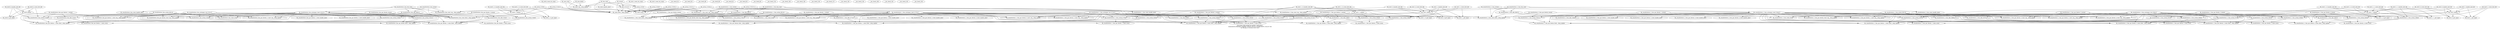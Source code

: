 strict digraph "execution order" {
RL_test0_count_do_count [shape=ellipse];
RL_test0_arbiter [shape=ellipse];
RL_test0_0_get_input [shape=ellipse];
RL_test0_0_route_first_flit [shape=ellipse];
RL_test0_0_handle_next_flit [shape=ellipse];
RL_test0_1_arbiter [shape=ellipse];
RL_test0_1_0_get_input [shape=ellipse];
RL_test0_1_0_route_first_flit [shape=ellipse];
RL_test0_1_0_handle_next_flit [shape=ellipse];
RL_test1_count_do_count [shape=ellipse];
RL_test1_arbiter [shape=ellipse];
RL_test1_0_get_input [shape=ellipse];
RL_test1_0_route_first_flit [shape=ellipse];
RL_test1_0_handle_next_flit [shape=ellipse];
RL_test1_1_get_input [shape=ellipse];
RL_test1_1_route_first_flit [shape=ellipse];
RL_test1_1_handle_next_flit [shape=ellipse];
RL_test1_1_arbiter [shape=ellipse];
RL_test1_1_0_get_input [shape=ellipse];
RL_test1_1_0_route_first_flit [shape=ellipse];
RL_test1_1_0_handle_next_flit [shape=ellipse];
RL_test2_count_do_count [shape=ellipse];
RL_test2_arbiter [shape=ellipse];
RL_test2_0_get_input [shape=ellipse];
RL_test2_0_route_first_flit [shape=ellipse];
RL_test2_0_handle_next_flit [shape=ellipse];
RL_test2_1_get_input [shape=ellipse];
RL_test2_1_route_first_flit [shape=ellipse];
RL_test2_1_handle_next_flit [shape=ellipse];
RL_test2_1_arbiter [shape=ellipse];
RL_test2_1_0_get_input [shape=ellipse];
RL_test2_1_0_route_first_flit [shape=ellipse];
RL_test2_1_0_handle_next_flit [shape=ellipse];
RL_test2_1_1_get_input [shape=ellipse];
RL_test2_1_1_route_first_flit [shape=ellipse];
RL_test2_1_1_handle_next_flit [shape=ellipse];
RL_resultGetters_fsm_start_reg__dreg_update [shape=ellipse];
RL_resultGetters_fsm_state_handle_abort [shape=ellipse];
RL_resultGetters_fsm_state_fired__dreg_update [shape=ellipse];
RL_resultGetters_fsm_state_every [shape=ellipse];
RL_resultGetters_fsm_par_blocks_start_reg__dreg_update [shape=ellipse];
RL_resultGetters_fsm_par_blocks_fired__dreg_update [shape=ellipse];
RL_resultGetters_fsm_par_blocks_restart [shape=ellipse];
RL_resultGetters_fsm_par_blocks_1_start_reg__dreg_update [shape=ellipse];
RL_resultGetters_fsm_par_blocks_1_state_handle_abort [shape=ellipse];
RL_resultGetters_fsm_par_blocks_1_state_fired__dreg_update [shape=ellipse];
RL_resultGetters_fsm_par_blocks_1_state_every [shape=ellipse];
RL_resultGetters_fsm_par_blocks_1_restart [shape=ellipse];
RL_resultGetters_fsm_par_blocks_2_start_reg__dreg_update [shape=ellipse];
RL_resultGetters_fsm_par_blocks_2_state_handle_abort [shape=ellipse];
RL_resultGetters_fsm_par_blocks_2_state_fired__dreg_update [shape=ellipse];
RL_resultGetters_fsm_par_blocks_2_state_every [shape=ellipse];
RL_resultGetters_fsm_par_blocks_2_restart [shape=ellipse];
RL_resultGetters_fsm_restart [shape=ellipse];
RL_resultGetters_fsm_action_l145c9 [shape=ellipse];
RL_resultGetters_fsm_action_l149c9 [shape=ellipse];
RL_resultGetters_fsm_action_l134c9 [shape=ellipse];
RL_resultGetters_fsm_action_l139c9 [shape=ellipse];
RL_resultGetters_fsm_actionpar_start_l131c27 [shape=ellipse];
RL_resultGetters_fsm_action_l92c16 [shape=ellipse];
RL_resultGetters_fsm_action_l132c11 [shape=ellipse];
RL_resultGetters_fsm_actionpar_run_l131c27 [shape=ellipse];
RL_resultGetters_fsm_idle_l90c22 [shape=ellipse];
RL_resultGetters_fsm_idle_l144c5 [shape=ellipse];
RL_resultGetters_fsm_idle_l133c5 [shape=ellipse];
RL_resultGetters_fsm_fsm_start [shape=ellipse];
RL_resultGetters_1_fsm_start_reg__dreg_update [shape=ellipse];
RL_resultGetters_1_fsm_state_handle_abort [shape=ellipse];
RL_resultGetters_1_fsm_state_fired__dreg_update [shape=ellipse];
RL_resultGetters_1_fsm_state_every [shape=ellipse];
RL_resultGetters_1_fsm_par_blocks_start_reg__dreg_update [shape=ellipse];
RL_resultGetters_1_fsm_par_blocks_fired__dreg_update [shape=ellipse];
RL_resultGetters_1_fsm_par_blocks_restart [shape=ellipse];
RL_resultGetters_1_fsm_par_blocks_1_start_reg__dreg_update [shape=ellipse];
RL_resultGetters_1_fsm_par_blocks_1_state_handle_abort [shape=ellipse];
RL_resultGetters_1_fsm_par_blocks_1_state_fired__dreg_update [shape=ellipse];
RL_resultGetters_1_fsm_par_blocks_1_state_every [shape=ellipse];
RL_resultGetters_1_fsm_par_blocks_1_restart [shape=ellipse];
RL_resultGetters_1_fsm_par_blocks_2_start_reg__dreg_update [shape=ellipse];
RL_resultGetters_1_fsm_par_blocks_2_state_handle_abort [shape=ellipse];
RL_resultGetters_1_fsm_par_blocks_2_state_fired__dreg_update [shape=ellipse];
RL_resultGetters_1_fsm_par_blocks_2_state_every [shape=ellipse];
RL_resultGetters_1_fsm_par_blocks_2_restart [shape=ellipse];
RL_resultGetters_1_fsm_par_blocks_3_start_reg__dreg_update [shape=ellipse];
RL_resultGetters_1_fsm_par_blocks_3_state_handle_abort [shape=ellipse];
RL_resultGetters_1_fsm_par_blocks_3_state_fired__dreg_update [shape=ellipse];
RL_resultGetters_1_fsm_par_blocks_3_state_every [shape=ellipse];
RL_resultGetters_1_fsm_par_blocks_3_restart [shape=ellipse];
RL_resultGetters_1_fsm_restart [shape=ellipse];
RL_resultGetters_1_fsm_action_l200c9 [shape=ellipse];
RL_resultGetters_1_fsm_action_l205c9 [shape=ellipse];
RL_resultGetters_1_fsm_action_l211c9 [shape=ellipse];
RL_resultGetters_1_fsm_action_l216c9 [shape=ellipse];
RL_resultGetters_1_fsm_action_l189c9 [shape=ellipse];
RL_resultGetters_1_fsm_action_l194c9 [shape=ellipse];
RL_resultGetters_1_fsm_action_l178c9 [shape=ellipse];
RL_resultGetters_1_fsm_action_l183c9 [shape=ellipse];
RL_resultGetters_1_fsm_actionpar_start_l175c27 [shape=ellipse];
RL_resultGetters_1_fsm_action_l92c16 [shape=ellipse];
RL_resultGetters_1_fsm_action_l176c11 [shape=ellipse];
RL_resultGetters_1_fsm_actionpar_run_l175c27 [shape=ellipse];
RL_resultGetters_1_fsm_idle_l90c22 [shape=ellipse];
RL_resultGetters_1_fsm_idle_l199c5 [shape=ellipse];
RL_resultGetters_1_fsm_idle_l188c5 [shape=ellipse];
RL_resultGetters_1_fsm_idle_l177c5 [shape=ellipse];
RL_resultGetters_1_fsm_fsm_start [shape=ellipse];
RL_resultGetters_2_fsm_start_reg__dreg_update [shape=ellipse];
RL_resultGetters_2_fsm_state_handle_abort [shape=ellipse];
RL_resultGetters_2_fsm_state_fired__dreg_update [shape=ellipse];
RL_resultGetters_2_fsm_state_every [shape=ellipse];
RL_resultGetters_2_fsm_par_blocks_start_reg__dreg_update [shape=ellipse];
RL_resultGetters_2_fsm_par_blocks_fired__dreg_update [shape=ellipse];
RL_resultGetters_2_fsm_par_blocks_restart [shape=ellipse];
RL_resultGetters_2_fsm_par_blocks_1_start_reg__dreg_update [shape=ellipse];
RL_resultGetters_2_fsm_par_blocks_1_state_handle_abort [shape=ellipse];
RL_resultGetters_2_fsm_par_blocks_1_state_fired__dreg_update [shape=ellipse];
RL_resultGetters_2_fsm_par_blocks_1_state_every [shape=ellipse];
RL_resultGetters_2_fsm_par_blocks_1_restart [shape=ellipse];
RL_resultGetters_2_fsm_par_blocks_2_start_reg__dreg_update [shape=ellipse];
RL_resultGetters_2_fsm_par_blocks_2_state_handle_abort [shape=ellipse];
RL_resultGetters_2_fsm_par_blocks_2_state_fired__dreg_update [shape=ellipse];
RL_resultGetters_2_fsm_par_blocks_2_state_every [shape=ellipse];
RL_resultGetters_2_fsm_par_blocks_2_restart [shape=ellipse];
RL_resultGetters_2_fsm_par_blocks_3_start_reg__dreg_update [shape=ellipse];
RL_resultGetters_2_fsm_par_blocks_3_state_handle_abort [shape=ellipse];
RL_resultGetters_2_fsm_par_blocks_3_state_fired__dreg_update [shape=ellipse];
RL_resultGetters_2_fsm_par_blocks_3_state_every [shape=ellipse];
RL_resultGetters_2_fsm_par_blocks_3_restart [shape=ellipse];
RL_resultGetters_2_fsm_par_blocks_4_start_reg__dreg_update [shape=ellipse];
RL_resultGetters_2_fsm_par_blocks_4_state_handle_abort [shape=ellipse];
RL_resultGetters_2_fsm_par_blocks_4_state_fired__dreg_update [shape=ellipse];
RL_resultGetters_2_fsm_par_blocks_4_state_every [shape=ellipse];
RL_resultGetters_2_fsm_par_blocks_4_restart [shape=ellipse];
RL_resultGetters_2_fsm_restart [shape=ellipse];
RL_resultGetters_2_fsm_action_l293c9 [shape=ellipse];
RL_resultGetters_2_fsm_action_l298c9 [shape=ellipse];
RL_resultGetters_2_fsm_action_l269c9 [shape=ellipse];
RL_resultGetters_2_fsm_action_l274c9 [shape=ellipse];
RL_resultGetters_2_fsm_action_l258c9 [shape=ellipse];
RL_resultGetters_2_fsm_action_l263c9 [shape=ellipse];
RL_resultGetters_2_fsm_action_l247c9 [shape=ellipse];
RL_resultGetters_2_fsm_action_l252c9 [shape=ellipse];
RL_resultGetters_2_fsm_actionpar_start_l244c27 [shape=ellipse];
RL_resultGetters_2_fsm_action_l92c16 [shape=ellipse];
RL_resultGetters_2_fsm_action_l245c11 [shape=ellipse];
RL_resultGetters_2_fsm_actionpar_run_l244c27 [shape=ellipse];
RL_resultGetters_2_fsm_idle_l90c22 [shape=ellipse];
RL_resultGetters_2_fsm_idle_l292c5 [shape=ellipse];
RL_resultGetters_2_fsm_idle_l268c5 [shape=ellipse];
RL_resultGetters_2_fsm_idle_l257c5 [shape=ellipse];
RL_resultGetters_2_fsm_idle_l246c5 [shape=ellipse];
RL_resultGetters_2_fsm_fsm_start [shape=ellipse];
RL_start_reg__dreg_update [shape=ellipse];
RL_state_handle_abort [shape=ellipse];
RL_state_fired__dreg_update [shape=ellipse];
RL_state_every [shape=ellipse];
RL_restart [shape=ellipse];
RL_action_l132c9 [shape=ellipse];
RL_action_l119c13 [shape=ellipse];
RL_action_l120c9 [shape=ellipse];
RL_action_l119c13_1 [shape=ellipse];
RL_action_l120c9_1 [shape=ellipse];
RL_action_l119c13_2 [shape=ellipse];
RL_action_l120c9_2 [shape=ellipse];
RL_action_l134c9 [shape=ellipse];
RL_idle_l131c15 [shape=ellipse];
RL_fsm_start [shape=ellipse];
RL_auto_start [shape=ellipse];
RL_auto_finish [shape=ellipse];
__me_check_54 [shape=ellipse];
__me_check_56 [shape=ellipse];
__me_check_89 [shape=ellipse];
__me_check_90 [shape=ellipse];
__me_check_91 [shape=ellipse];
__me_check_93 [shape=ellipse];
__me_check_95 [shape=ellipse];
__me_check_134 [shape=ellipse];
__me_check_136 [shape=ellipse];
__me_check_138 [shape=ellipse];
__me_check_140 [shape=ellipse];
__me_check_157 [shape=ellipse];
__me_check_158 [shape=ellipse];
__me_check_159 [shape=ellipse];
__me_check_160 [shape=ellipse];
__me_check_161 [shape=ellipse];
__me_check_162 [shape=ellipse];
__me_check_163 [shape=ellipse];
RL_resultGetters_fsm_actionpar_start_l131c27->RL_resultGetters_fsm_action_l145c9;
RL_test0_arbiter->RL_resultGetters_fsm_action_l145c9;
RL_resultGetters_fsm_par_blocks_2_restart->RL_resultGetters_fsm_action_l145c9;
RL_resultGetters_fsm_actionpar_run_l131c27->RL_resultGetters_fsm_action_l145c9;
RL_test0_1_0_route_first_flit->RL_resultGetters_fsm_action_l149c9;
RL_test0_1_0_handle_next_flit->RL_resultGetters_fsm_action_l149c9;
RL_resultGetters_fsm_actionpar_run_l131c27->RL_resultGetters_fsm_action_l149c9;
RL_resultGetters_fsm_actionpar_start_l131c27->RL_resultGetters_fsm_action_l134c9;
RL_test0_0_route_first_flit->RL_resultGetters_fsm_action_l134c9;
RL_test0_0_handle_next_flit->RL_resultGetters_fsm_action_l134c9;
RL_resultGetters_fsm_par_blocks_1_restart->RL_resultGetters_fsm_action_l134c9;
RL_resultGetters_fsm_actionpar_run_l131c27->RL_resultGetters_fsm_action_l134c9;
RL_test0_1_arbiter->RL_resultGetters_fsm_action_l139c9;
RL_resultGetters_fsm_actionpar_run_l131c27->RL_resultGetters_fsm_action_l139c9;
RL_resultGetters_fsm_restart->RL_resultGetters_fsm_actionpar_start_l131c27;
RL_resultGetters_fsm_fsm_start->RL_resultGetters_fsm_actionpar_start_l131c27;
RL_resultGetters_1_fsm_actionpar_start_l175c27->RL_resultGetters_1_fsm_action_l200c9;
RL_test1_arbiter->RL_resultGetters_1_fsm_action_l200c9;
RL_resultGetters_1_fsm_par_blocks_3_restart->RL_resultGetters_1_fsm_action_l200c9;
RL_resultGetters_1_fsm_actionpar_run_l175c27->RL_resultGetters_1_fsm_action_l200c9;
RL_test1_1_0_route_first_flit->RL_resultGetters_1_fsm_action_l205c9;
RL_test1_1_0_handle_next_flit->RL_resultGetters_1_fsm_action_l205c9;
RL_resultGetters_1_fsm_actionpar_run_l175c27->RL_resultGetters_1_fsm_action_l205c9;
RL_test1_arbiter->RL_resultGetters_1_fsm_action_l211c9;
RL_resultGetters_1_fsm_actionpar_run_l175c27->RL_resultGetters_1_fsm_action_l211c9;
RL_test1_1_0_route_first_flit->RL_resultGetters_1_fsm_action_l216c9;
RL_test1_1_0_handle_next_flit->RL_resultGetters_1_fsm_action_l216c9;
RL_resultGetters_1_fsm_actionpar_run_l175c27->RL_resultGetters_1_fsm_action_l216c9;
RL_resultGetters_1_fsm_actionpar_start_l175c27->RL_resultGetters_1_fsm_action_l189c9;
RL_test1_1_route_first_flit->RL_resultGetters_1_fsm_action_l189c9;
RL_test1_1_handle_next_flit->RL_resultGetters_1_fsm_action_l189c9;
RL_resultGetters_1_fsm_par_blocks_2_restart->RL_resultGetters_1_fsm_action_l189c9;
RL_resultGetters_1_fsm_actionpar_run_l175c27->RL_resultGetters_1_fsm_action_l189c9;
RL_test1_1_arbiter->RL_resultGetters_1_fsm_action_l194c9;
RL_resultGetters_1_fsm_actionpar_run_l175c27->RL_resultGetters_1_fsm_action_l194c9;
RL_resultGetters_1_fsm_actionpar_start_l175c27->RL_resultGetters_1_fsm_action_l178c9;
RL_test1_0_route_first_flit->RL_resultGetters_1_fsm_action_l178c9;
RL_test1_0_handle_next_flit->RL_resultGetters_1_fsm_action_l178c9;
RL_resultGetters_1_fsm_par_blocks_1_restart->RL_resultGetters_1_fsm_action_l178c9;
RL_resultGetters_1_fsm_actionpar_run_l175c27->RL_resultGetters_1_fsm_action_l178c9;
RL_test1_1_arbiter->RL_resultGetters_1_fsm_action_l183c9;
RL_resultGetters_1_fsm_actionpar_run_l175c27->RL_resultGetters_1_fsm_action_l183c9;
RL_resultGetters_1_fsm_restart->RL_resultGetters_1_fsm_actionpar_start_l175c27;
RL_resultGetters_1_fsm_fsm_start->RL_resultGetters_1_fsm_actionpar_start_l175c27;
RL_resultGetters_2_fsm_actionpar_start_l244c27->RL_resultGetters_2_fsm_action_l293c9;
RL_test2_arbiter->RL_resultGetters_2_fsm_action_l293c9;
RL_resultGetters_2_fsm_par_blocks_4_restart->RL_resultGetters_2_fsm_action_l293c9;
RL_resultGetters_2_fsm_actionpar_run_l244c27->RL_resultGetters_2_fsm_action_l293c9;
RL_test2_1_1_route_first_flit->RL_resultGetters_2_fsm_action_l298c9;
RL_test2_1_1_handle_next_flit->RL_resultGetters_2_fsm_action_l298c9;
RL_resultGetters_2_fsm_actionpar_run_l244c27->RL_resultGetters_2_fsm_action_l298c9;
RL_resultGetters_2_fsm_actionpar_start_l244c27->RL_resultGetters_2_fsm_action_l269c9;
RL_test2_arbiter->RL_resultGetters_2_fsm_action_l269c9;
RL_resultGetters_2_fsm_par_blocks_3_restart->RL_resultGetters_2_fsm_action_l269c9;
RL_resultGetters_2_fsm_actionpar_run_l244c27->RL_resultGetters_2_fsm_action_l269c9;
RL_test2_1_0_route_first_flit->RL_resultGetters_2_fsm_action_l274c9;
RL_test2_1_0_handle_next_flit->RL_resultGetters_2_fsm_action_l274c9;
RL_resultGetters_2_fsm_actionpar_run_l244c27->RL_resultGetters_2_fsm_action_l274c9;
RL_resultGetters_2_fsm_actionpar_start_l244c27->RL_resultGetters_2_fsm_action_l258c9;
RL_test2_1_route_first_flit->RL_resultGetters_2_fsm_action_l258c9;
RL_test2_1_handle_next_flit->RL_resultGetters_2_fsm_action_l258c9;
RL_resultGetters_2_fsm_par_blocks_2_restart->RL_resultGetters_2_fsm_action_l258c9;
RL_resultGetters_2_fsm_actionpar_run_l244c27->RL_resultGetters_2_fsm_action_l258c9;
RL_test2_1_arbiter->RL_resultGetters_2_fsm_action_l263c9;
RL_resultGetters_2_fsm_actionpar_run_l244c27->RL_resultGetters_2_fsm_action_l263c9;
RL_resultGetters_2_fsm_actionpar_start_l244c27->RL_resultGetters_2_fsm_action_l247c9;
RL_test2_0_route_first_flit->RL_resultGetters_2_fsm_action_l247c9;
RL_test2_0_handle_next_flit->RL_resultGetters_2_fsm_action_l247c9;
RL_resultGetters_2_fsm_par_blocks_1_restart->RL_resultGetters_2_fsm_action_l247c9;
RL_resultGetters_2_fsm_actionpar_run_l244c27->RL_resultGetters_2_fsm_action_l247c9;
RL_test2_1_arbiter->RL_resultGetters_2_fsm_action_l252c9;
RL_resultGetters_2_fsm_actionpar_run_l244c27->RL_resultGetters_2_fsm_action_l252c9;
RL_resultGetters_2_fsm_restart->RL_resultGetters_2_fsm_actionpar_start_l244c27;
RL_resultGetters_2_fsm_fsm_start->RL_resultGetters_2_fsm_actionpar_start_l244c27;
RL_restart->RL_action_l132c9;
RL_fsm_start->RL_action_l132c9;
RL_test0_0_route_first_flit->RL_test0_arbiter;
RL_test0_0_handle_next_flit->RL_test0_arbiter;
RL_test0_arbiter->RL_test0_0_get_input;
RL_test0_0_route_first_flit->RL_test0_0_get_input;
RL_test0_0_handle_next_flit->RL_test0_0_get_input;
RL_test0_1_0_route_first_flit->RL_test0_1_arbiter;
RL_test0_1_0_handle_next_flit->RL_test0_1_arbiter;
RL_test0_1_arbiter->RL_test0_1_0_get_input;
RL_test0_1_0_route_first_flit->RL_test0_1_0_get_input;
RL_test0_1_0_handle_next_flit->RL_test0_1_0_get_input;
RL_test1_0_route_first_flit->RL_test1_arbiter;
RL_test1_0_handle_next_flit->RL_test1_arbiter;
RL_test1_1_route_first_flit->RL_test1_arbiter;
RL_test1_1_handle_next_flit->RL_test1_arbiter;
RL_test1_arbiter->RL_test1_0_get_input;
RL_test1_0_route_first_flit->RL_test1_0_get_input;
RL_test1_0_handle_next_flit->RL_test1_0_get_input;
RL_test1_arbiter->RL_test1_1_get_input;
RL_test1_1_route_first_flit->RL_test1_1_get_input;
RL_test1_1_handle_next_flit->RL_test1_1_get_input;
RL_test1_1_0_route_first_flit->RL_test1_1_arbiter;
RL_test1_1_0_handle_next_flit->RL_test1_1_arbiter;
RL_test1_1_arbiter->RL_test1_1_0_get_input;
RL_test1_1_0_route_first_flit->RL_test1_1_0_get_input;
RL_test1_1_0_handle_next_flit->RL_test1_1_0_get_input;
RL_test2_0_route_first_flit->RL_test2_arbiter;
RL_test2_0_handle_next_flit->RL_test2_arbiter;
RL_test2_1_route_first_flit->RL_test2_arbiter;
RL_test2_1_handle_next_flit->RL_test2_arbiter;
RL_test2_arbiter->RL_test2_0_get_input;
RL_test2_0_route_first_flit->RL_test2_0_get_input;
RL_test2_0_handle_next_flit->RL_test2_0_get_input;
RL_test2_arbiter->RL_test2_1_get_input;
RL_test2_1_route_first_flit->RL_test2_1_get_input;
RL_test2_1_handle_next_flit->RL_test2_1_get_input;
RL_test2_1_0_route_first_flit->RL_test2_1_arbiter;
RL_test2_1_0_handle_next_flit->RL_test2_1_arbiter;
RL_test2_1_1_route_first_flit->RL_test2_1_arbiter;
RL_test2_1_1_handle_next_flit->RL_test2_1_arbiter;
RL_test2_1_arbiter->RL_test2_1_0_get_input;
RL_test2_1_0_route_first_flit->RL_test2_1_0_get_input;
RL_test2_1_0_handle_next_flit->RL_test2_1_0_get_input;
RL_test2_1_arbiter->RL_test2_1_1_get_input;
RL_test2_1_1_route_first_flit->RL_test2_1_1_get_input;
RL_test2_1_1_handle_next_flit->RL_test2_1_1_get_input;
RL_action_l119c13->RL_resultGetters_fsm_start_reg__dreg_update;
RL_action_l120c9->RL_resultGetters_fsm_start_reg__dreg_update;
RL_resultGetters_fsm_restart->RL_resultGetters_fsm_start_reg__dreg_update;
RL_resultGetters_fsm_fsm_start->RL_resultGetters_fsm_start_reg__dreg_update;
RL_resultGetters_fsm_fsm_start->RL_resultGetters_fsm_state_handle_abort;
RL_resultGetters_fsm_actionpar_start_l131c27->RL_resultGetters_fsm_state_fired__dreg_update;
RL_resultGetters_fsm_action_l92c16->RL_resultGetters_fsm_state_fired__dreg_update;
RL_action_l119c13->RL_resultGetters_fsm_state_fired__dreg_update;
RL_action_l120c9->RL_resultGetters_fsm_state_fired__dreg_update;
RL_resultGetters_fsm_restart->RL_resultGetters_fsm_state_fired__dreg_update;
RL_resultGetters_fsm_actionpar_run_l131c27->RL_resultGetters_fsm_state_fired__dreg_update;
RL_resultGetters_fsm_idle_l90c22->RL_resultGetters_fsm_state_fired__dreg_update;
RL_resultGetters_fsm_fsm_start->RL_resultGetters_fsm_state_fired__dreg_update;
RL_resultGetters_fsm_actionpar_start_l131c27->RL_resultGetters_fsm_state_every;
RL_resultGetters_fsm_action_l92c16->RL_resultGetters_fsm_state_every;
RL_resultGetters_fsm_actionpar_run_l131c27->RL_resultGetters_fsm_state_every;
RL_resultGetters_fsm_idle_l90c22->RL_resultGetters_fsm_state_every;
RL_resultGetters_fsm_actionpar_start_l131c27->RL_resultGetters_fsm_par_blocks_start_reg__dreg_update;
RL_resultGetters_fsm_action_l92c16->RL_resultGetters_fsm_par_blocks_start_reg__dreg_update;
RL_resultGetters_fsm_par_blocks_restart->RL_resultGetters_fsm_par_blocks_start_reg__dreg_update;
RL_resultGetters_fsm_actionpar_run_l131c27->RL_resultGetters_fsm_par_blocks_start_reg__dreg_update;
RL_resultGetters_fsm_actionpar_start_l131c27->RL_resultGetters_fsm_par_blocks_fired__dreg_update;
RL_resultGetters_fsm_action_l92c16->RL_resultGetters_fsm_par_blocks_fired__dreg_update;
RL_resultGetters_fsm_par_blocks_restart->RL_resultGetters_fsm_par_blocks_fired__dreg_update;
RL_resultGetters_fsm_action_l132c11->RL_resultGetters_fsm_par_blocks_fired__dreg_update;
RL_resultGetters_fsm_actionpar_run_l131c27->RL_resultGetters_fsm_par_blocks_fired__dreg_update;
RL_resultGetters_fsm_actionpar_start_l131c27->RL_resultGetters_fsm_par_blocks_1_start_reg__dreg_update;
RL_resultGetters_fsm_action_l92c16->RL_resultGetters_fsm_par_blocks_1_start_reg__dreg_update;
RL_resultGetters_fsm_par_blocks_1_restart->RL_resultGetters_fsm_par_blocks_1_start_reg__dreg_update;
RL_resultGetters_fsm_actionpar_run_l131c27->RL_resultGetters_fsm_par_blocks_1_start_reg__dreg_update;
RL_resultGetters_fsm_actionpar_start_l131c27->RL_resultGetters_fsm_par_blocks_1_state_handle_abort;
RL_resultGetters_fsm_action_l134c9->RL_resultGetters_fsm_par_blocks_1_state_fired__dreg_update;
RL_resultGetters_fsm_action_l139c9->RL_resultGetters_fsm_par_blocks_1_state_fired__dreg_update;
RL_resultGetters_fsm_actionpar_start_l131c27->RL_resultGetters_fsm_par_blocks_1_state_fired__dreg_update;
RL_resultGetters_fsm_action_l92c16->RL_resultGetters_fsm_par_blocks_1_state_fired__dreg_update;
RL_resultGetters_fsm_par_blocks_1_restart->RL_resultGetters_fsm_par_blocks_1_state_fired__dreg_update;
RL_resultGetters_fsm_actionpar_run_l131c27->RL_resultGetters_fsm_par_blocks_1_state_fired__dreg_update;
RL_resultGetters_fsm_idle_l133c5->RL_resultGetters_fsm_par_blocks_1_state_fired__dreg_update;
RL_resultGetters_fsm_action_l134c9->RL_resultGetters_fsm_par_blocks_1_state_every;
RL_resultGetters_fsm_action_l139c9->RL_resultGetters_fsm_par_blocks_1_state_every;
RL_resultGetters_fsm_idle_l133c5->RL_resultGetters_fsm_par_blocks_1_state_every;
RL_resultGetters_fsm_actionpar_start_l131c27->RL_resultGetters_fsm_par_blocks_2_start_reg__dreg_update;
RL_resultGetters_fsm_action_l92c16->RL_resultGetters_fsm_par_blocks_2_start_reg__dreg_update;
RL_resultGetters_fsm_par_blocks_2_restart->RL_resultGetters_fsm_par_blocks_2_start_reg__dreg_update;
RL_resultGetters_fsm_actionpar_run_l131c27->RL_resultGetters_fsm_par_blocks_2_start_reg__dreg_update;
RL_resultGetters_fsm_actionpar_start_l131c27->RL_resultGetters_fsm_par_blocks_2_state_handle_abort;
RL_resultGetters_fsm_action_l145c9->RL_resultGetters_fsm_par_blocks_2_state_fired__dreg_update;
RL_resultGetters_fsm_action_l149c9->RL_resultGetters_fsm_par_blocks_2_state_fired__dreg_update;
RL_resultGetters_fsm_actionpar_start_l131c27->RL_resultGetters_fsm_par_blocks_2_state_fired__dreg_update;
RL_resultGetters_fsm_action_l92c16->RL_resultGetters_fsm_par_blocks_2_state_fired__dreg_update;
RL_resultGetters_fsm_par_blocks_2_restart->RL_resultGetters_fsm_par_blocks_2_state_fired__dreg_update;
RL_resultGetters_fsm_actionpar_run_l131c27->RL_resultGetters_fsm_par_blocks_2_state_fired__dreg_update;
RL_resultGetters_fsm_idle_l144c5->RL_resultGetters_fsm_par_blocks_2_state_fired__dreg_update;
RL_resultGetters_fsm_action_l145c9->RL_resultGetters_fsm_par_blocks_2_state_every;
RL_resultGetters_fsm_action_l149c9->RL_resultGetters_fsm_par_blocks_2_state_every;
RL_resultGetters_fsm_idle_l144c5->RL_resultGetters_fsm_par_blocks_2_state_every;
RL_resultGetters_fsm_actionpar_start_l131c27->RL_resultGetters_fsm_action_l132c11;
RL_resultGetters_fsm_par_blocks_restart->RL_resultGetters_fsm_action_l132c11;
RL_resultGetters_fsm_actionpar_run_l131c27->RL_resultGetters_fsm_action_l132c11;
RL_resultGetters_fsm_restart->RL_resultGetters_fsm_idle_l90c22;
RL_resultGetters_fsm_fsm_start->RL_resultGetters_fsm_idle_l90c22;
RL_resultGetters_fsm_actionpar_start_l131c27->RL_resultGetters_fsm_idle_l144c5;
RL_resultGetters_fsm_par_blocks_2_restart->RL_resultGetters_fsm_idle_l144c5;
RL_resultGetters_fsm_actionpar_start_l131c27->RL_resultGetters_fsm_idle_l133c5;
RL_resultGetters_fsm_par_blocks_1_restart->RL_resultGetters_fsm_idle_l133c5;
RL_action_l119c13_1->RL_resultGetters_1_fsm_start_reg__dreg_update;
RL_action_l120c9_1->RL_resultGetters_1_fsm_start_reg__dreg_update;
RL_resultGetters_1_fsm_restart->RL_resultGetters_1_fsm_start_reg__dreg_update;
RL_resultGetters_1_fsm_fsm_start->RL_resultGetters_1_fsm_start_reg__dreg_update;
RL_resultGetters_1_fsm_fsm_start->RL_resultGetters_1_fsm_state_handle_abort;
RL_resultGetters_1_fsm_actionpar_start_l175c27->RL_resultGetters_1_fsm_state_fired__dreg_update;
RL_resultGetters_1_fsm_action_l92c16->RL_resultGetters_1_fsm_state_fired__dreg_update;
RL_action_l119c13_1->RL_resultGetters_1_fsm_state_fired__dreg_update;
RL_action_l120c9_1->RL_resultGetters_1_fsm_state_fired__dreg_update;
RL_resultGetters_1_fsm_restart->RL_resultGetters_1_fsm_state_fired__dreg_update;
RL_resultGetters_1_fsm_actionpar_run_l175c27->RL_resultGetters_1_fsm_state_fired__dreg_update;
RL_resultGetters_1_fsm_idle_l90c22->RL_resultGetters_1_fsm_state_fired__dreg_update;
RL_resultGetters_1_fsm_fsm_start->RL_resultGetters_1_fsm_state_fired__dreg_update;
RL_resultGetters_1_fsm_actionpar_start_l175c27->RL_resultGetters_1_fsm_state_every;
RL_resultGetters_1_fsm_action_l92c16->RL_resultGetters_1_fsm_state_every;
RL_resultGetters_1_fsm_actionpar_run_l175c27->RL_resultGetters_1_fsm_state_every;
RL_resultGetters_1_fsm_idle_l90c22->RL_resultGetters_1_fsm_state_every;
RL_resultGetters_1_fsm_actionpar_start_l175c27->RL_resultGetters_1_fsm_par_blocks_start_reg__dreg_update;
RL_resultGetters_1_fsm_action_l92c16->RL_resultGetters_1_fsm_par_blocks_start_reg__dreg_update;
RL_resultGetters_1_fsm_par_blocks_restart->RL_resultGetters_1_fsm_par_blocks_start_reg__dreg_update;
RL_resultGetters_1_fsm_actionpar_run_l175c27->RL_resultGetters_1_fsm_par_blocks_start_reg__dreg_update;
RL_resultGetters_1_fsm_actionpar_start_l175c27->RL_resultGetters_1_fsm_par_blocks_fired__dreg_update;
RL_resultGetters_1_fsm_action_l92c16->RL_resultGetters_1_fsm_par_blocks_fired__dreg_update;
RL_resultGetters_1_fsm_par_blocks_restart->RL_resultGetters_1_fsm_par_blocks_fired__dreg_update;
RL_resultGetters_1_fsm_action_l176c11->RL_resultGetters_1_fsm_par_blocks_fired__dreg_update;
RL_resultGetters_1_fsm_actionpar_run_l175c27->RL_resultGetters_1_fsm_par_blocks_fired__dreg_update;
RL_resultGetters_1_fsm_actionpar_start_l175c27->RL_resultGetters_1_fsm_par_blocks_1_start_reg__dreg_update;
RL_resultGetters_1_fsm_action_l92c16->RL_resultGetters_1_fsm_par_blocks_1_start_reg__dreg_update;
RL_resultGetters_1_fsm_par_blocks_1_restart->RL_resultGetters_1_fsm_par_blocks_1_start_reg__dreg_update;
RL_resultGetters_1_fsm_actionpar_run_l175c27->RL_resultGetters_1_fsm_par_blocks_1_start_reg__dreg_update;
RL_resultGetters_1_fsm_actionpar_start_l175c27->RL_resultGetters_1_fsm_par_blocks_1_state_handle_abort;
RL_resultGetters_1_fsm_action_l178c9->RL_resultGetters_1_fsm_par_blocks_1_state_fired__dreg_update;
RL_resultGetters_1_fsm_action_l183c9->RL_resultGetters_1_fsm_par_blocks_1_state_fired__dreg_update;
RL_resultGetters_1_fsm_actionpar_start_l175c27->RL_resultGetters_1_fsm_par_blocks_1_state_fired__dreg_update;
RL_resultGetters_1_fsm_action_l92c16->RL_resultGetters_1_fsm_par_blocks_1_state_fired__dreg_update;
RL_resultGetters_1_fsm_par_blocks_1_restart->RL_resultGetters_1_fsm_par_blocks_1_state_fired__dreg_update;
RL_resultGetters_1_fsm_actionpar_run_l175c27->RL_resultGetters_1_fsm_par_blocks_1_state_fired__dreg_update;
RL_resultGetters_1_fsm_idle_l177c5->RL_resultGetters_1_fsm_par_blocks_1_state_fired__dreg_update;
RL_resultGetters_1_fsm_action_l178c9->RL_resultGetters_1_fsm_par_blocks_1_state_every;
RL_resultGetters_1_fsm_action_l183c9->RL_resultGetters_1_fsm_par_blocks_1_state_every;
RL_resultGetters_1_fsm_idle_l177c5->RL_resultGetters_1_fsm_par_blocks_1_state_every;
RL_resultGetters_1_fsm_actionpar_start_l175c27->RL_resultGetters_1_fsm_par_blocks_2_start_reg__dreg_update;
RL_resultGetters_1_fsm_action_l92c16->RL_resultGetters_1_fsm_par_blocks_2_start_reg__dreg_update;
RL_resultGetters_1_fsm_par_blocks_2_restart->RL_resultGetters_1_fsm_par_blocks_2_start_reg__dreg_update;
RL_resultGetters_1_fsm_actionpar_run_l175c27->RL_resultGetters_1_fsm_par_blocks_2_start_reg__dreg_update;
RL_resultGetters_1_fsm_actionpar_start_l175c27->RL_resultGetters_1_fsm_par_blocks_2_state_handle_abort;
RL_resultGetters_1_fsm_action_l189c9->RL_resultGetters_1_fsm_par_blocks_2_state_fired__dreg_update;
RL_resultGetters_1_fsm_action_l194c9->RL_resultGetters_1_fsm_par_blocks_2_state_fired__dreg_update;
RL_resultGetters_1_fsm_actionpar_start_l175c27->RL_resultGetters_1_fsm_par_blocks_2_state_fired__dreg_update;
RL_resultGetters_1_fsm_action_l92c16->RL_resultGetters_1_fsm_par_blocks_2_state_fired__dreg_update;
RL_resultGetters_1_fsm_par_blocks_2_restart->RL_resultGetters_1_fsm_par_blocks_2_state_fired__dreg_update;
RL_resultGetters_1_fsm_actionpar_run_l175c27->RL_resultGetters_1_fsm_par_blocks_2_state_fired__dreg_update;
RL_resultGetters_1_fsm_idle_l188c5->RL_resultGetters_1_fsm_par_blocks_2_state_fired__dreg_update;
RL_resultGetters_1_fsm_action_l189c9->RL_resultGetters_1_fsm_par_blocks_2_state_every;
RL_resultGetters_1_fsm_action_l194c9->RL_resultGetters_1_fsm_par_blocks_2_state_every;
RL_resultGetters_1_fsm_idle_l188c5->RL_resultGetters_1_fsm_par_blocks_2_state_every;
RL_resultGetters_1_fsm_actionpar_start_l175c27->RL_resultGetters_1_fsm_par_blocks_3_start_reg__dreg_update;
RL_resultGetters_1_fsm_action_l92c16->RL_resultGetters_1_fsm_par_blocks_3_start_reg__dreg_update;
RL_resultGetters_1_fsm_par_blocks_3_restart->RL_resultGetters_1_fsm_par_blocks_3_start_reg__dreg_update;
RL_resultGetters_1_fsm_actionpar_run_l175c27->RL_resultGetters_1_fsm_par_blocks_3_start_reg__dreg_update;
RL_resultGetters_1_fsm_actionpar_start_l175c27->RL_resultGetters_1_fsm_par_blocks_3_state_handle_abort;
RL_resultGetters_1_fsm_action_l200c9->RL_resultGetters_1_fsm_par_blocks_3_state_fired__dreg_update;
RL_resultGetters_1_fsm_action_l205c9->RL_resultGetters_1_fsm_par_blocks_3_state_fired__dreg_update;
RL_resultGetters_1_fsm_action_l211c9->RL_resultGetters_1_fsm_par_blocks_3_state_fired__dreg_update;
RL_resultGetters_1_fsm_action_l216c9->RL_resultGetters_1_fsm_par_blocks_3_state_fired__dreg_update;
RL_resultGetters_1_fsm_actionpar_start_l175c27->RL_resultGetters_1_fsm_par_blocks_3_state_fired__dreg_update;
RL_resultGetters_1_fsm_action_l92c16->RL_resultGetters_1_fsm_par_blocks_3_state_fired__dreg_update;
RL_resultGetters_1_fsm_par_blocks_3_restart->RL_resultGetters_1_fsm_par_blocks_3_state_fired__dreg_update;
RL_resultGetters_1_fsm_actionpar_run_l175c27->RL_resultGetters_1_fsm_par_blocks_3_state_fired__dreg_update;
RL_resultGetters_1_fsm_idle_l199c5->RL_resultGetters_1_fsm_par_blocks_3_state_fired__dreg_update;
RL_resultGetters_1_fsm_action_l200c9->RL_resultGetters_1_fsm_par_blocks_3_state_every;
RL_resultGetters_1_fsm_action_l205c9->RL_resultGetters_1_fsm_par_blocks_3_state_every;
RL_resultGetters_1_fsm_action_l211c9->RL_resultGetters_1_fsm_par_blocks_3_state_every;
RL_resultGetters_1_fsm_action_l216c9->RL_resultGetters_1_fsm_par_blocks_3_state_every;
RL_resultGetters_1_fsm_idle_l199c5->RL_resultGetters_1_fsm_par_blocks_3_state_every;
RL_resultGetters_1_fsm_actionpar_start_l175c27->RL_resultGetters_1_fsm_action_l176c11;
RL_resultGetters_1_fsm_par_blocks_restart->RL_resultGetters_1_fsm_action_l176c11;
RL_resultGetters_1_fsm_actionpar_run_l175c27->RL_resultGetters_1_fsm_action_l176c11;
RL_resultGetters_1_fsm_restart->RL_resultGetters_1_fsm_idle_l90c22;
RL_resultGetters_1_fsm_fsm_start->RL_resultGetters_1_fsm_idle_l90c22;
RL_resultGetters_1_fsm_actionpar_start_l175c27->RL_resultGetters_1_fsm_idle_l199c5;
RL_resultGetters_1_fsm_par_blocks_3_restart->RL_resultGetters_1_fsm_idle_l199c5;
RL_resultGetters_1_fsm_actionpar_start_l175c27->RL_resultGetters_1_fsm_idle_l188c5;
RL_resultGetters_1_fsm_par_blocks_2_restart->RL_resultGetters_1_fsm_idle_l188c5;
RL_resultGetters_1_fsm_actionpar_start_l175c27->RL_resultGetters_1_fsm_idle_l177c5;
RL_resultGetters_1_fsm_par_blocks_1_restart->RL_resultGetters_1_fsm_idle_l177c5;
RL_action_l119c13_2->RL_resultGetters_2_fsm_start_reg__dreg_update;
RL_action_l120c9_2->RL_resultGetters_2_fsm_start_reg__dreg_update;
RL_resultGetters_2_fsm_restart->RL_resultGetters_2_fsm_start_reg__dreg_update;
RL_resultGetters_2_fsm_fsm_start->RL_resultGetters_2_fsm_start_reg__dreg_update;
RL_resultGetters_2_fsm_fsm_start->RL_resultGetters_2_fsm_state_handle_abort;
RL_resultGetters_2_fsm_actionpar_start_l244c27->RL_resultGetters_2_fsm_state_fired__dreg_update;
RL_resultGetters_2_fsm_action_l92c16->RL_resultGetters_2_fsm_state_fired__dreg_update;
RL_action_l119c13_2->RL_resultGetters_2_fsm_state_fired__dreg_update;
RL_action_l120c9_2->RL_resultGetters_2_fsm_state_fired__dreg_update;
RL_resultGetters_2_fsm_restart->RL_resultGetters_2_fsm_state_fired__dreg_update;
RL_resultGetters_2_fsm_actionpar_run_l244c27->RL_resultGetters_2_fsm_state_fired__dreg_update;
RL_resultGetters_2_fsm_idle_l90c22->RL_resultGetters_2_fsm_state_fired__dreg_update;
RL_resultGetters_2_fsm_fsm_start->RL_resultGetters_2_fsm_state_fired__dreg_update;
RL_resultGetters_2_fsm_actionpar_start_l244c27->RL_resultGetters_2_fsm_state_every;
RL_resultGetters_2_fsm_action_l92c16->RL_resultGetters_2_fsm_state_every;
RL_resultGetters_2_fsm_actionpar_run_l244c27->RL_resultGetters_2_fsm_state_every;
RL_resultGetters_2_fsm_idle_l90c22->RL_resultGetters_2_fsm_state_every;
RL_resultGetters_2_fsm_actionpar_start_l244c27->RL_resultGetters_2_fsm_par_blocks_start_reg__dreg_update;
RL_resultGetters_2_fsm_action_l92c16->RL_resultGetters_2_fsm_par_blocks_start_reg__dreg_update;
RL_resultGetters_2_fsm_par_blocks_restart->RL_resultGetters_2_fsm_par_blocks_start_reg__dreg_update;
RL_resultGetters_2_fsm_actionpar_run_l244c27->RL_resultGetters_2_fsm_par_blocks_start_reg__dreg_update;
RL_resultGetters_2_fsm_actionpar_start_l244c27->RL_resultGetters_2_fsm_par_blocks_fired__dreg_update;
RL_resultGetters_2_fsm_action_l92c16->RL_resultGetters_2_fsm_par_blocks_fired__dreg_update;
RL_resultGetters_2_fsm_par_blocks_restart->RL_resultGetters_2_fsm_par_blocks_fired__dreg_update;
RL_resultGetters_2_fsm_action_l245c11->RL_resultGetters_2_fsm_par_blocks_fired__dreg_update;
RL_resultGetters_2_fsm_actionpar_run_l244c27->RL_resultGetters_2_fsm_par_blocks_fired__dreg_update;
RL_resultGetters_2_fsm_actionpar_start_l244c27->RL_resultGetters_2_fsm_par_blocks_1_start_reg__dreg_update;
RL_resultGetters_2_fsm_action_l92c16->RL_resultGetters_2_fsm_par_blocks_1_start_reg__dreg_update;
RL_resultGetters_2_fsm_par_blocks_1_restart->RL_resultGetters_2_fsm_par_blocks_1_start_reg__dreg_update;
RL_resultGetters_2_fsm_actionpar_run_l244c27->RL_resultGetters_2_fsm_par_blocks_1_start_reg__dreg_update;
RL_resultGetters_2_fsm_actionpar_start_l244c27->RL_resultGetters_2_fsm_par_blocks_1_state_handle_abort;
RL_resultGetters_2_fsm_action_l247c9->RL_resultGetters_2_fsm_par_blocks_1_state_fired__dreg_update;
RL_resultGetters_2_fsm_action_l252c9->RL_resultGetters_2_fsm_par_blocks_1_state_fired__dreg_update;
RL_resultGetters_2_fsm_actionpar_start_l244c27->RL_resultGetters_2_fsm_par_blocks_1_state_fired__dreg_update;
RL_resultGetters_2_fsm_action_l92c16->RL_resultGetters_2_fsm_par_blocks_1_state_fired__dreg_update;
RL_resultGetters_2_fsm_par_blocks_1_restart->RL_resultGetters_2_fsm_par_blocks_1_state_fired__dreg_update;
RL_resultGetters_2_fsm_actionpar_run_l244c27->RL_resultGetters_2_fsm_par_blocks_1_state_fired__dreg_update;
RL_resultGetters_2_fsm_idle_l246c5->RL_resultGetters_2_fsm_par_blocks_1_state_fired__dreg_update;
RL_resultGetters_2_fsm_action_l247c9->RL_resultGetters_2_fsm_par_blocks_1_state_every;
RL_resultGetters_2_fsm_action_l252c9->RL_resultGetters_2_fsm_par_blocks_1_state_every;
RL_resultGetters_2_fsm_idle_l246c5->RL_resultGetters_2_fsm_par_blocks_1_state_every;
RL_resultGetters_2_fsm_actionpar_start_l244c27->RL_resultGetters_2_fsm_par_blocks_2_start_reg__dreg_update;
RL_resultGetters_2_fsm_action_l92c16->RL_resultGetters_2_fsm_par_blocks_2_start_reg__dreg_update;
RL_resultGetters_2_fsm_par_blocks_2_restart->RL_resultGetters_2_fsm_par_blocks_2_start_reg__dreg_update;
RL_resultGetters_2_fsm_actionpar_run_l244c27->RL_resultGetters_2_fsm_par_blocks_2_start_reg__dreg_update;
RL_resultGetters_2_fsm_actionpar_start_l244c27->RL_resultGetters_2_fsm_par_blocks_2_state_handle_abort;
RL_resultGetters_2_fsm_action_l258c9->RL_resultGetters_2_fsm_par_blocks_2_state_fired__dreg_update;
RL_resultGetters_2_fsm_action_l263c9->RL_resultGetters_2_fsm_par_blocks_2_state_fired__dreg_update;
RL_resultGetters_2_fsm_actionpar_start_l244c27->RL_resultGetters_2_fsm_par_blocks_2_state_fired__dreg_update;
RL_resultGetters_2_fsm_action_l92c16->RL_resultGetters_2_fsm_par_blocks_2_state_fired__dreg_update;
RL_resultGetters_2_fsm_par_blocks_2_restart->RL_resultGetters_2_fsm_par_blocks_2_state_fired__dreg_update;
RL_resultGetters_2_fsm_actionpar_run_l244c27->RL_resultGetters_2_fsm_par_blocks_2_state_fired__dreg_update;
RL_resultGetters_2_fsm_idle_l257c5->RL_resultGetters_2_fsm_par_blocks_2_state_fired__dreg_update;
RL_resultGetters_2_fsm_action_l258c9->RL_resultGetters_2_fsm_par_blocks_2_state_every;
RL_resultGetters_2_fsm_action_l263c9->RL_resultGetters_2_fsm_par_blocks_2_state_every;
RL_resultGetters_2_fsm_idle_l257c5->RL_resultGetters_2_fsm_par_blocks_2_state_every;
RL_resultGetters_2_fsm_actionpar_start_l244c27->RL_resultGetters_2_fsm_par_blocks_3_start_reg__dreg_update;
RL_resultGetters_2_fsm_action_l92c16->RL_resultGetters_2_fsm_par_blocks_3_start_reg__dreg_update;
RL_resultGetters_2_fsm_par_blocks_3_restart->RL_resultGetters_2_fsm_par_blocks_3_start_reg__dreg_update;
RL_resultGetters_2_fsm_actionpar_run_l244c27->RL_resultGetters_2_fsm_par_blocks_3_start_reg__dreg_update;
RL_resultGetters_2_fsm_actionpar_start_l244c27->RL_resultGetters_2_fsm_par_blocks_3_state_handle_abort;
RL_resultGetters_2_fsm_action_l269c9->RL_resultGetters_2_fsm_par_blocks_3_state_fired__dreg_update;
RL_resultGetters_2_fsm_action_l274c9->RL_resultGetters_2_fsm_par_blocks_3_state_fired__dreg_update;
RL_resultGetters_2_fsm_actionpar_start_l244c27->RL_resultGetters_2_fsm_par_blocks_3_state_fired__dreg_update;
RL_resultGetters_2_fsm_action_l92c16->RL_resultGetters_2_fsm_par_blocks_3_state_fired__dreg_update;
RL_resultGetters_2_fsm_par_blocks_3_restart->RL_resultGetters_2_fsm_par_blocks_3_state_fired__dreg_update;
RL_resultGetters_2_fsm_actionpar_run_l244c27->RL_resultGetters_2_fsm_par_blocks_3_state_fired__dreg_update;
RL_resultGetters_2_fsm_idle_l268c5->RL_resultGetters_2_fsm_par_blocks_3_state_fired__dreg_update;
RL_resultGetters_2_fsm_action_l269c9->RL_resultGetters_2_fsm_par_blocks_3_state_every;
RL_resultGetters_2_fsm_action_l274c9->RL_resultGetters_2_fsm_par_blocks_3_state_every;
RL_resultGetters_2_fsm_idle_l268c5->RL_resultGetters_2_fsm_par_blocks_3_state_every;
RL_resultGetters_2_fsm_actionpar_start_l244c27->RL_resultGetters_2_fsm_par_blocks_4_start_reg__dreg_update;
RL_resultGetters_2_fsm_action_l92c16->RL_resultGetters_2_fsm_par_blocks_4_start_reg__dreg_update;
RL_resultGetters_2_fsm_par_blocks_4_restart->RL_resultGetters_2_fsm_par_blocks_4_start_reg__dreg_update;
RL_resultGetters_2_fsm_actionpar_run_l244c27->RL_resultGetters_2_fsm_par_blocks_4_start_reg__dreg_update;
RL_resultGetters_2_fsm_actionpar_start_l244c27->RL_resultGetters_2_fsm_par_blocks_4_state_handle_abort;
RL_resultGetters_2_fsm_action_l293c9->RL_resultGetters_2_fsm_par_blocks_4_state_fired__dreg_update;
RL_resultGetters_2_fsm_action_l298c9->RL_resultGetters_2_fsm_par_blocks_4_state_fired__dreg_update;
RL_resultGetters_2_fsm_actionpar_start_l244c27->RL_resultGetters_2_fsm_par_blocks_4_state_fired__dreg_update;
RL_resultGetters_2_fsm_action_l92c16->RL_resultGetters_2_fsm_par_blocks_4_state_fired__dreg_update;
RL_resultGetters_2_fsm_par_blocks_4_restart->RL_resultGetters_2_fsm_par_blocks_4_state_fired__dreg_update;
RL_resultGetters_2_fsm_actionpar_run_l244c27->RL_resultGetters_2_fsm_par_blocks_4_state_fired__dreg_update;
RL_resultGetters_2_fsm_idle_l292c5->RL_resultGetters_2_fsm_par_blocks_4_state_fired__dreg_update;
RL_resultGetters_2_fsm_action_l293c9->RL_resultGetters_2_fsm_par_blocks_4_state_every;
RL_resultGetters_2_fsm_action_l298c9->RL_resultGetters_2_fsm_par_blocks_4_state_every;
RL_resultGetters_2_fsm_idle_l292c5->RL_resultGetters_2_fsm_par_blocks_4_state_every;
RL_resultGetters_2_fsm_actionpar_start_l244c27->RL_resultGetters_2_fsm_action_l245c11;
RL_resultGetters_2_fsm_par_blocks_restart->RL_resultGetters_2_fsm_action_l245c11;
RL_resultGetters_2_fsm_actionpar_run_l244c27->RL_resultGetters_2_fsm_action_l245c11;
RL_resultGetters_2_fsm_restart->RL_resultGetters_2_fsm_idle_l90c22;
RL_resultGetters_2_fsm_fsm_start->RL_resultGetters_2_fsm_idle_l90c22;
RL_resultGetters_2_fsm_actionpar_start_l244c27->RL_resultGetters_2_fsm_idle_l292c5;
RL_resultGetters_2_fsm_par_blocks_4_restart->RL_resultGetters_2_fsm_idle_l292c5;
RL_resultGetters_2_fsm_actionpar_start_l244c27->RL_resultGetters_2_fsm_idle_l268c5;
RL_resultGetters_2_fsm_par_blocks_3_restart->RL_resultGetters_2_fsm_idle_l268c5;
RL_resultGetters_2_fsm_actionpar_start_l244c27->RL_resultGetters_2_fsm_idle_l257c5;
RL_resultGetters_2_fsm_par_blocks_2_restart->RL_resultGetters_2_fsm_idle_l257c5;
RL_resultGetters_2_fsm_actionpar_start_l244c27->RL_resultGetters_2_fsm_idle_l246c5;
RL_resultGetters_2_fsm_par_blocks_1_restart->RL_resultGetters_2_fsm_idle_l246c5;
RL_restart->RL_start_reg__dreg_update;
RL_fsm_start->RL_start_reg__dreg_update;
RL_auto_start->RL_start_reg__dreg_update;
RL_auto_finish->RL_start_reg__dreg_update;
RL_fsm_start->RL_state_handle_abort;
RL_action_l132c9->RL_state_fired__dreg_update;
RL_action_l119c13->RL_state_fired__dreg_update;
RL_action_l120c9->RL_state_fired__dreg_update;
RL_action_l119c13_1->RL_state_fired__dreg_update;
RL_action_l120c9_1->RL_state_fired__dreg_update;
RL_action_l119c13_2->RL_state_fired__dreg_update;
RL_action_l120c9_2->RL_state_fired__dreg_update;
RL_action_l134c9->RL_state_fired__dreg_update;
RL_restart->RL_state_fired__dreg_update;
RL_idle_l131c15->RL_state_fired__dreg_update;
RL_fsm_start->RL_state_fired__dreg_update;
RL_auto_start->RL_state_fired__dreg_update;
RL_auto_finish->RL_state_fired__dreg_update;
RL_action_l132c9->RL_state_every;
RL_action_l119c13->RL_state_every;
RL_action_l120c9->RL_state_every;
RL_action_l119c13_1->RL_state_every;
RL_action_l120c9_1->RL_state_every;
RL_action_l119c13_2->RL_state_every;
RL_action_l120c9_2->RL_state_every;
RL_action_l134c9->RL_state_every;
RL_idle_l131c15->RL_state_every;
RL_restart->RL_idle_l131c15;
RL_fsm_start->RL_idle_l131c15;
label="Execution order graph for module \"mkTestBus\"\nGenerated by Bluespec Compiler, version 2014.07.A (build 34078, 2014-07-30)\nOn Thu Jan 22 02:40:32 EST 2015"
}
